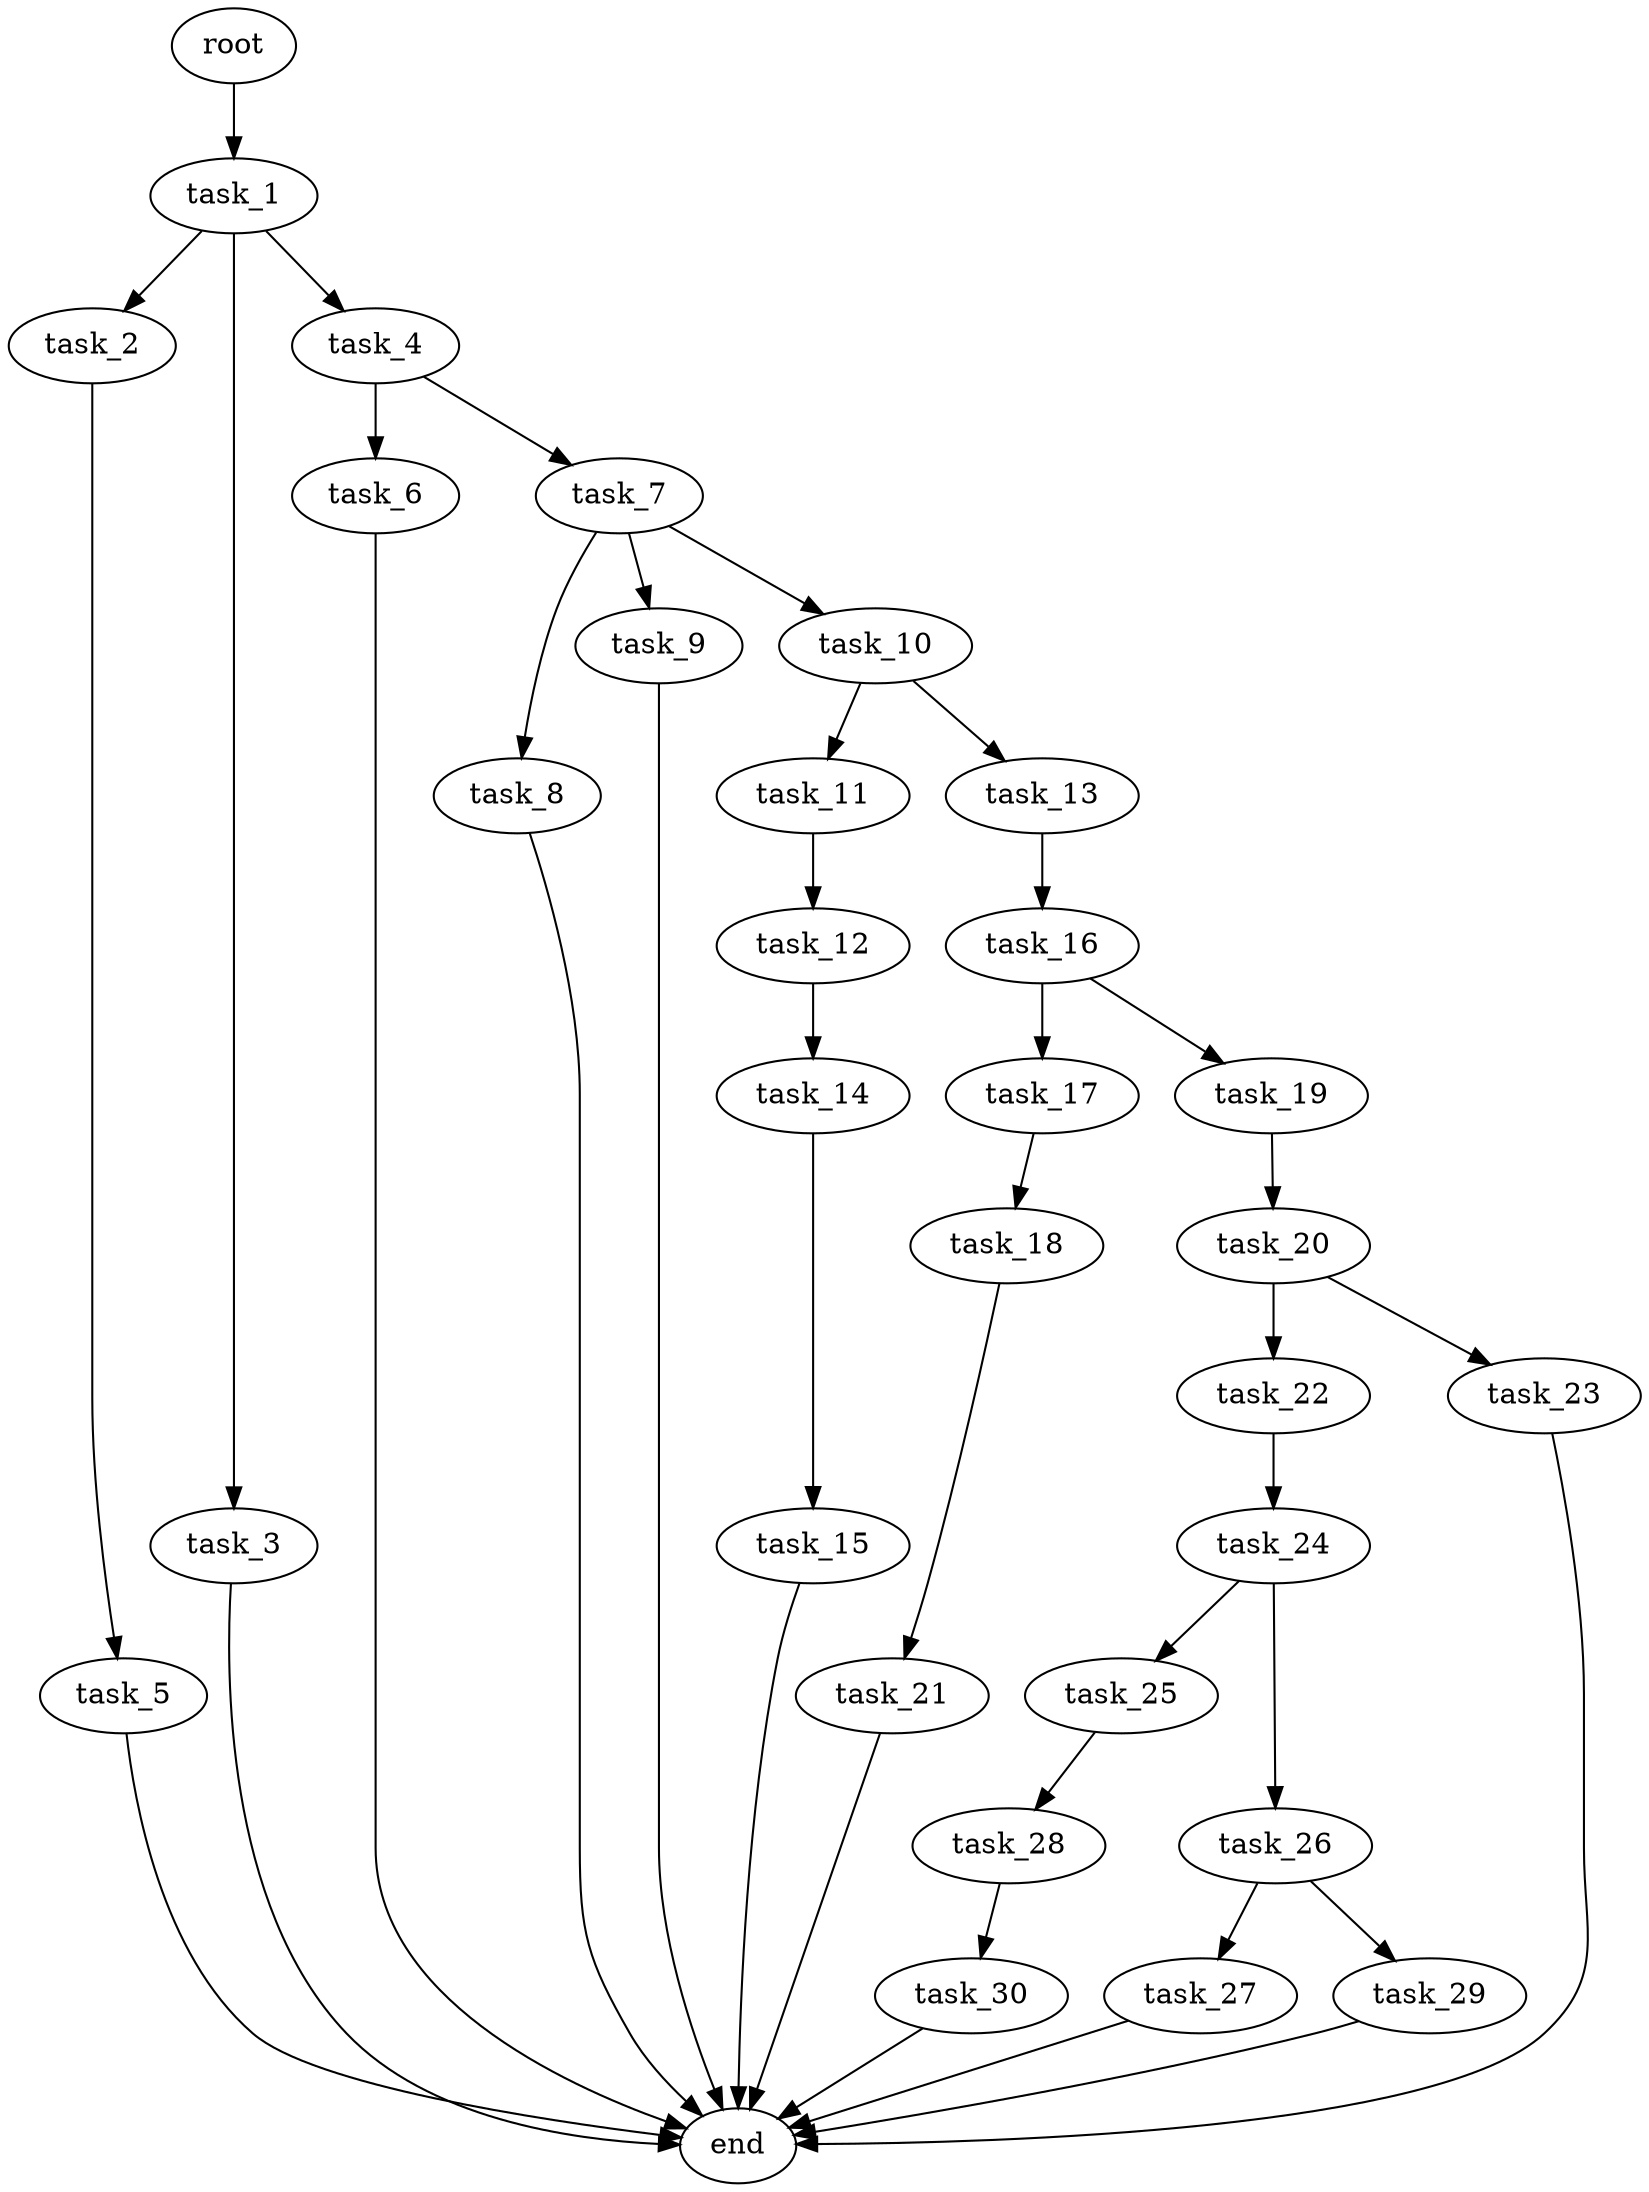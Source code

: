 digraph G {
  root [size="0.000000e+00"];
  task_1 [size="5.645353e+10"];
  task_2 [size="6.353348e+10"];
  task_3 [size="6.245593e+10"];
  task_4 [size="8.642605e+10"];
  task_5 [size="6.272547e+10"];
  task_6 [size="1.510423e+10"];
  task_7 [size="6.837943e+09"];
  task_8 [size="4.422638e+10"];
  task_9 [size="3.028902e+10"];
  task_10 [size="2.747462e+10"];
  task_11 [size="5.626650e+09"];
  task_12 [size="5.073862e+10"];
  task_13 [size="3.104768e+10"];
  task_14 [size="4.519687e+10"];
  task_15 [size="5.698436e+09"];
  task_16 [size="8.317135e+10"];
  task_17 [size="7.682333e+09"];
  task_18 [size="8.642636e+10"];
  task_19 [size="8.553078e+10"];
  task_20 [size="6.150469e+10"];
  task_21 [size="5.071171e+10"];
  task_22 [size="4.627654e+10"];
  task_23 [size="5.543609e+10"];
  task_24 [size="7.918386e+10"];
  task_25 [size="8.958872e+10"];
  task_26 [size="4.497887e+10"];
  task_27 [size="8.098349e+10"];
  task_28 [size="6.518723e+10"];
  task_29 [size="3.215946e+10"];
  task_30 [size="4.756815e+10"];
  end [size="0.000000e+00"];

  root -> task_1 [size="1.000000e-12"];
  task_1 -> task_2 [size="6.353348e+08"];
  task_1 -> task_3 [size="6.245593e+08"];
  task_1 -> task_4 [size="8.642605e+08"];
  task_2 -> task_5 [size="6.272547e+08"];
  task_3 -> end [size="1.000000e-12"];
  task_4 -> task_6 [size="1.510423e+08"];
  task_4 -> task_7 [size="6.837943e+07"];
  task_5 -> end [size="1.000000e-12"];
  task_6 -> end [size="1.000000e-12"];
  task_7 -> task_8 [size="4.422638e+08"];
  task_7 -> task_9 [size="3.028902e+08"];
  task_7 -> task_10 [size="2.747462e+08"];
  task_8 -> end [size="1.000000e-12"];
  task_9 -> end [size="1.000000e-12"];
  task_10 -> task_11 [size="5.626650e+07"];
  task_10 -> task_13 [size="3.104768e+08"];
  task_11 -> task_12 [size="5.073862e+08"];
  task_12 -> task_14 [size="4.519687e+08"];
  task_13 -> task_16 [size="8.317135e+08"];
  task_14 -> task_15 [size="5.698436e+07"];
  task_15 -> end [size="1.000000e-12"];
  task_16 -> task_17 [size="7.682333e+07"];
  task_16 -> task_19 [size="8.553078e+08"];
  task_17 -> task_18 [size="8.642636e+08"];
  task_18 -> task_21 [size="5.071171e+08"];
  task_19 -> task_20 [size="6.150469e+08"];
  task_20 -> task_22 [size="4.627654e+08"];
  task_20 -> task_23 [size="5.543609e+08"];
  task_21 -> end [size="1.000000e-12"];
  task_22 -> task_24 [size="7.918386e+08"];
  task_23 -> end [size="1.000000e-12"];
  task_24 -> task_25 [size="8.958872e+08"];
  task_24 -> task_26 [size="4.497887e+08"];
  task_25 -> task_28 [size="6.518723e+08"];
  task_26 -> task_27 [size="8.098349e+08"];
  task_26 -> task_29 [size="3.215946e+08"];
  task_27 -> end [size="1.000000e-12"];
  task_28 -> task_30 [size="4.756815e+08"];
  task_29 -> end [size="1.000000e-12"];
  task_30 -> end [size="1.000000e-12"];
}
